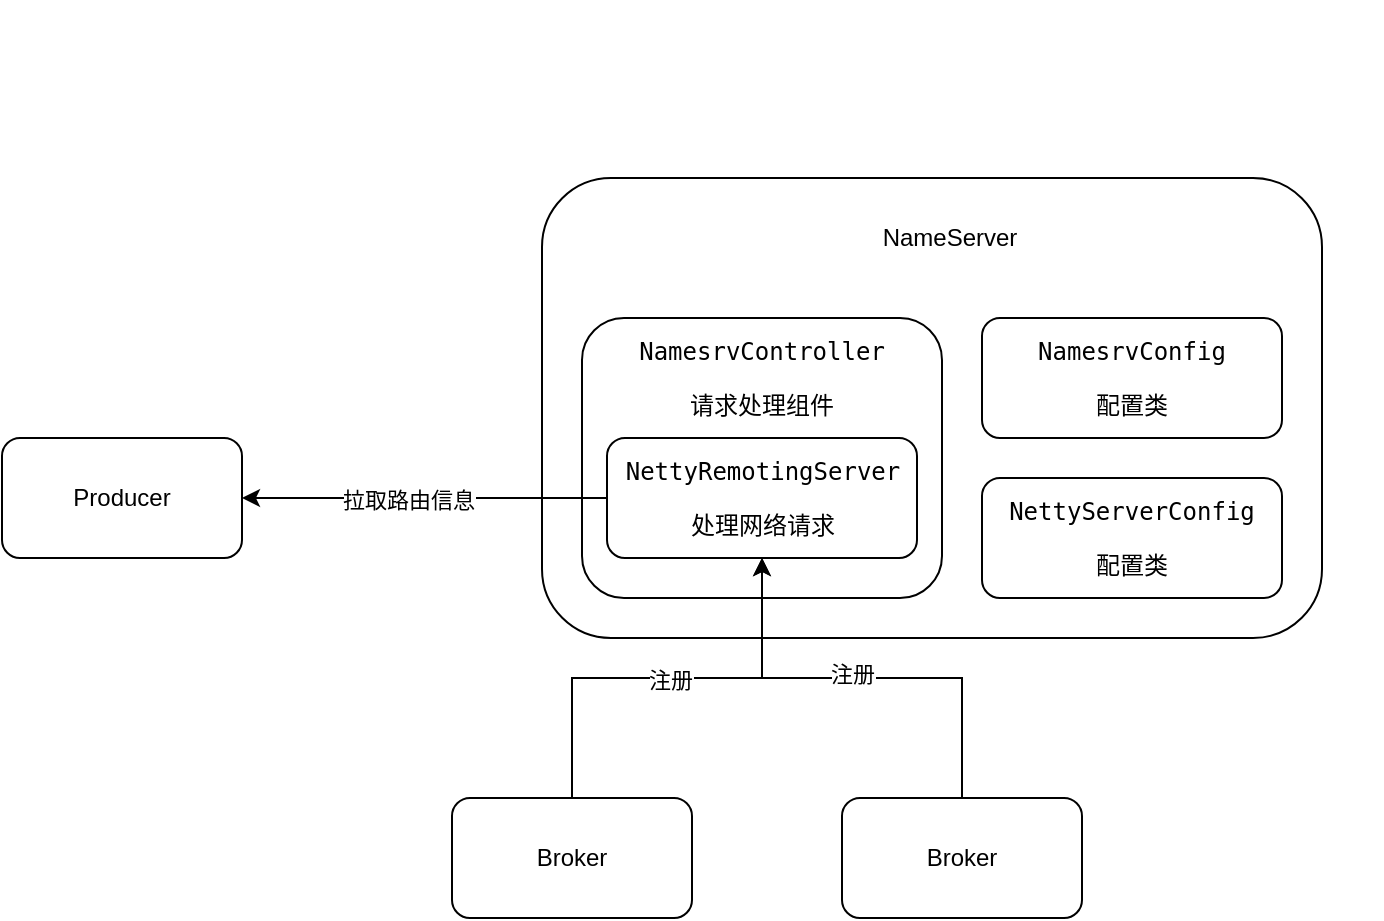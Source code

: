 <mxfile version="14.6.13" type="github">
  <diagram id="rD45RZJBCrygjXuyRrOQ" name="Page-1">
    <mxGraphModel dx="1773" dy="536" grid="1" gridSize="10" guides="1" tooltips="1" connect="1" arrows="1" fold="1" page="1" pageScale="1" pageWidth="827" pageHeight="1169" math="0" shadow="0">
      <root>
        <mxCell id="0" />
        <mxCell id="1" parent="0" />
        <mxCell id="MXyWYHkd79uPkLxR2fb4-1" value="" style="rounded=1;whiteSpace=wrap;html=1;" vertex="1" parent="1">
          <mxGeometry x="230" y="130" width="390" height="230" as="geometry" />
        </mxCell>
        <mxCell id="MXyWYHkd79uPkLxR2fb4-2" value="NameServer" style="text;html=1;strokeColor=none;fillColor=none;align=center;verticalAlign=middle;whiteSpace=wrap;rounded=0;" vertex="1" parent="1">
          <mxGeometry x="414" y="150" width="40" height="20" as="geometry" />
        </mxCell>
        <mxCell id="MXyWYHkd79uPkLxR2fb4-3" value="&lt;pre&gt;&lt;br&gt;&lt;/pre&gt;" style="rounded=1;whiteSpace=wrap;html=1;" vertex="1" parent="1">
          <mxGeometry x="250" y="200" width="180" height="140" as="geometry" />
        </mxCell>
        <mxCell id="MXyWYHkd79uPkLxR2fb4-8" style="edgeStyle=orthogonalEdgeStyle;rounded=0;orthogonalLoop=1;jettySize=auto;html=1;exitX=0.5;exitY=0;exitDx=0;exitDy=0;entryX=0.5;entryY=1;entryDx=0;entryDy=0;" edge="1" parent="1" source="MXyWYHkd79uPkLxR2fb4-4" target="MXyWYHkd79uPkLxR2fb4-29">
          <mxGeometry relative="1" as="geometry" />
        </mxCell>
        <mxCell id="MXyWYHkd79uPkLxR2fb4-10" value="注册" style="edgeLabel;html=1;align=center;verticalAlign=middle;resizable=0;points=[];" vertex="1" connectable="0" parent="MXyWYHkd79uPkLxR2fb4-8">
          <mxGeometry x="0.013" y="-1" relative="1" as="geometry">
            <mxPoint as="offset" />
          </mxGeometry>
        </mxCell>
        <mxCell id="MXyWYHkd79uPkLxR2fb4-4" value="Broker" style="rounded=1;whiteSpace=wrap;html=1;" vertex="1" parent="1">
          <mxGeometry x="185" y="440" width="120" height="60" as="geometry" />
        </mxCell>
        <mxCell id="MXyWYHkd79uPkLxR2fb4-33" style="edgeStyle=orthogonalEdgeStyle;rounded=0;orthogonalLoop=1;jettySize=auto;html=1;exitX=0.5;exitY=0;exitDx=0;exitDy=0;entryX=0.5;entryY=1;entryDx=0;entryDy=0;" edge="1" parent="1" source="MXyWYHkd79uPkLxR2fb4-5" target="MXyWYHkd79uPkLxR2fb4-29">
          <mxGeometry relative="1" as="geometry" />
        </mxCell>
        <mxCell id="MXyWYHkd79uPkLxR2fb4-34" value="注册" style="edgeLabel;html=1;align=center;verticalAlign=middle;resizable=0;points=[];" vertex="1" connectable="0" parent="MXyWYHkd79uPkLxR2fb4-33">
          <mxGeometry x="0.045" y="-2" relative="1" as="geometry">
            <mxPoint as="offset" />
          </mxGeometry>
        </mxCell>
        <mxCell id="MXyWYHkd79uPkLxR2fb4-5" value="Broker" style="rounded=1;whiteSpace=wrap;html=1;" vertex="1" parent="1">
          <mxGeometry x="380" y="440" width="120" height="60" as="geometry" />
        </mxCell>
        <mxCell id="MXyWYHkd79uPkLxR2fb4-6" value="Producer" style="rounded=1;whiteSpace=wrap;html=1;" vertex="1" parent="1">
          <mxGeometry x="-40" y="260" width="120" height="60" as="geometry" />
        </mxCell>
        <mxCell id="MXyWYHkd79uPkLxR2fb4-27" value="&lt;pre&gt;NamesrvController&lt;/pre&gt;&lt;pre&gt;请求处理组件&lt;/pre&gt;" style="text;html=1;strokeColor=none;fillColor=none;align=center;verticalAlign=middle;whiteSpace=wrap;rounded=0;" vertex="1" parent="1">
          <mxGeometry x="320" y="220" width="40" height="20" as="geometry" />
        </mxCell>
        <mxCell id="MXyWYHkd79uPkLxR2fb4-35" style="edgeStyle=orthogonalEdgeStyle;rounded=0;orthogonalLoop=1;jettySize=auto;html=1;exitX=0;exitY=0.5;exitDx=0;exitDy=0;entryX=1;entryY=0.5;entryDx=0;entryDy=0;" edge="1" parent="1" source="MXyWYHkd79uPkLxR2fb4-29" target="MXyWYHkd79uPkLxR2fb4-6">
          <mxGeometry relative="1" as="geometry" />
        </mxCell>
        <mxCell id="MXyWYHkd79uPkLxR2fb4-36" value="拉取路由信息" style="edgeLabel;html=1;align=center;verticalAlign=middle;resizable=0;points=[];" vertex="1" connectable="0" parent="MXyWYHkd79uPkLxR2fb4-35">
          <mxGeometry x="0.09" y="1" relative="1" as="geometry">
            <mxPoint as="offset" />
          </mxGeometry>
        </mxCell>
        <mxCell id="MXyWYHkd79uPkLxR2fb4-29" value="&lt;pre&gt;NettyRemotingServer&lt;/pre&gt;&lt;pre&gt;处理网络请求&lt;/pre&gt;" style="rounded=1;whiteSpace=wrap;html=1;" vertex="1" parent="1">
          <mxGeometry x="262.5" y="260" width="155" height="60" as="geometry" />
        </mxCell>
        <mxCell id="MXyWYHkd79uPkLxR2fb4-30" value="&lt;pre&gt;&lt;br&gt;&lt;/pre&gt;" style="text;html=1;strokeColor=none;fillColor=none;align=center;verticalAlign=middle;whiteSpace=wrap;rounded=0;" vertex="1" parent="1">
          <mxGeometry x="610" y="50" width="40" height="20" as="geometry" />
        </mxCell>
        <mxCell id="MXyWYHkd79uPkLxR2fb4-31" value="&lt;pre&gt;NamesrvConfig&lt;/pre&gt;&lt;pre&gt;配置类&lt;/pre&gt;" style="rounded=1;whiteSpace=wrap;html=1;" vertex="1" parent="1">
          <mxGeometry x="450" y="200" width="150" height="60" as="geometry" />
        </mxCell>
        <mxCell id="MXyWYHkd79uPkLxR2fb4-32" value="&lt;pre&gt;&lt;pre&gt;NettyServerConfig&lt;/pre&gt;&lt;pre&gt;配置类&lt;/pre&gt;&lt;/pre&gt;" style="rounded=1;whiteSpace=wrap;html=1;" vertex="1" parent="1">
          <mxGeometry x="450" y="280" width="150" height="60" as="geometry" />
        </mxCell>
      </root>
    </mxGraphModel>
  </diagram>
</mxfile>
